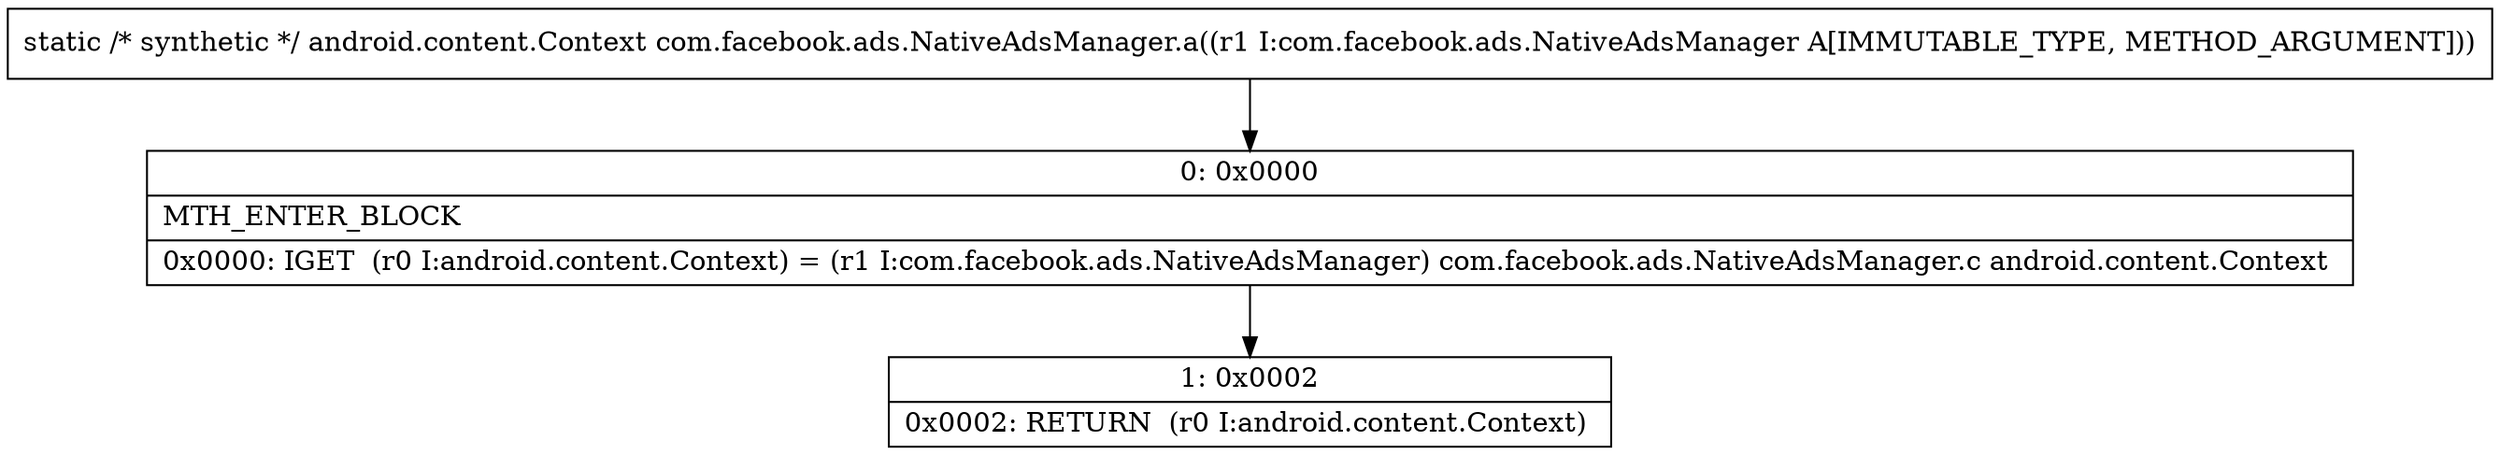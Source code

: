 digraph "CFG forcom.facebook.ads.NativeAdsManager.a(Lcom\/facebook\/ads\/NativeAdsManager;)Landroid\/content\/Context;" {
Node_0 [shape=record,label="{0\:\ 0x0000|MTH_ENTER_BLOCK\l|0x0000: IGET  (r0 I:android.content.Context) = (r1 I:com.facebook.ads.NativeAdsManager) com.facebook.ads.NativeAdsManager.c android.content.Context \l}"];
Node_1 [shape=record,label="{1\:\ 0x0002|0x0002: RETURN  (r0 I:android.content.Context) \l}"];
MethodNode[shape=record,label="{static \/* synthetic *\/ android.content.Context com.facebook.ads.NativeAdsManager.a((r1 I:com.facebook.ads.NativeAdsManager A[IMMUTABLE_TYPE, METHOD_ARGUMENT])) }"];
MethodNode -> Node_0;
Node_0 -> Node_1;
}

